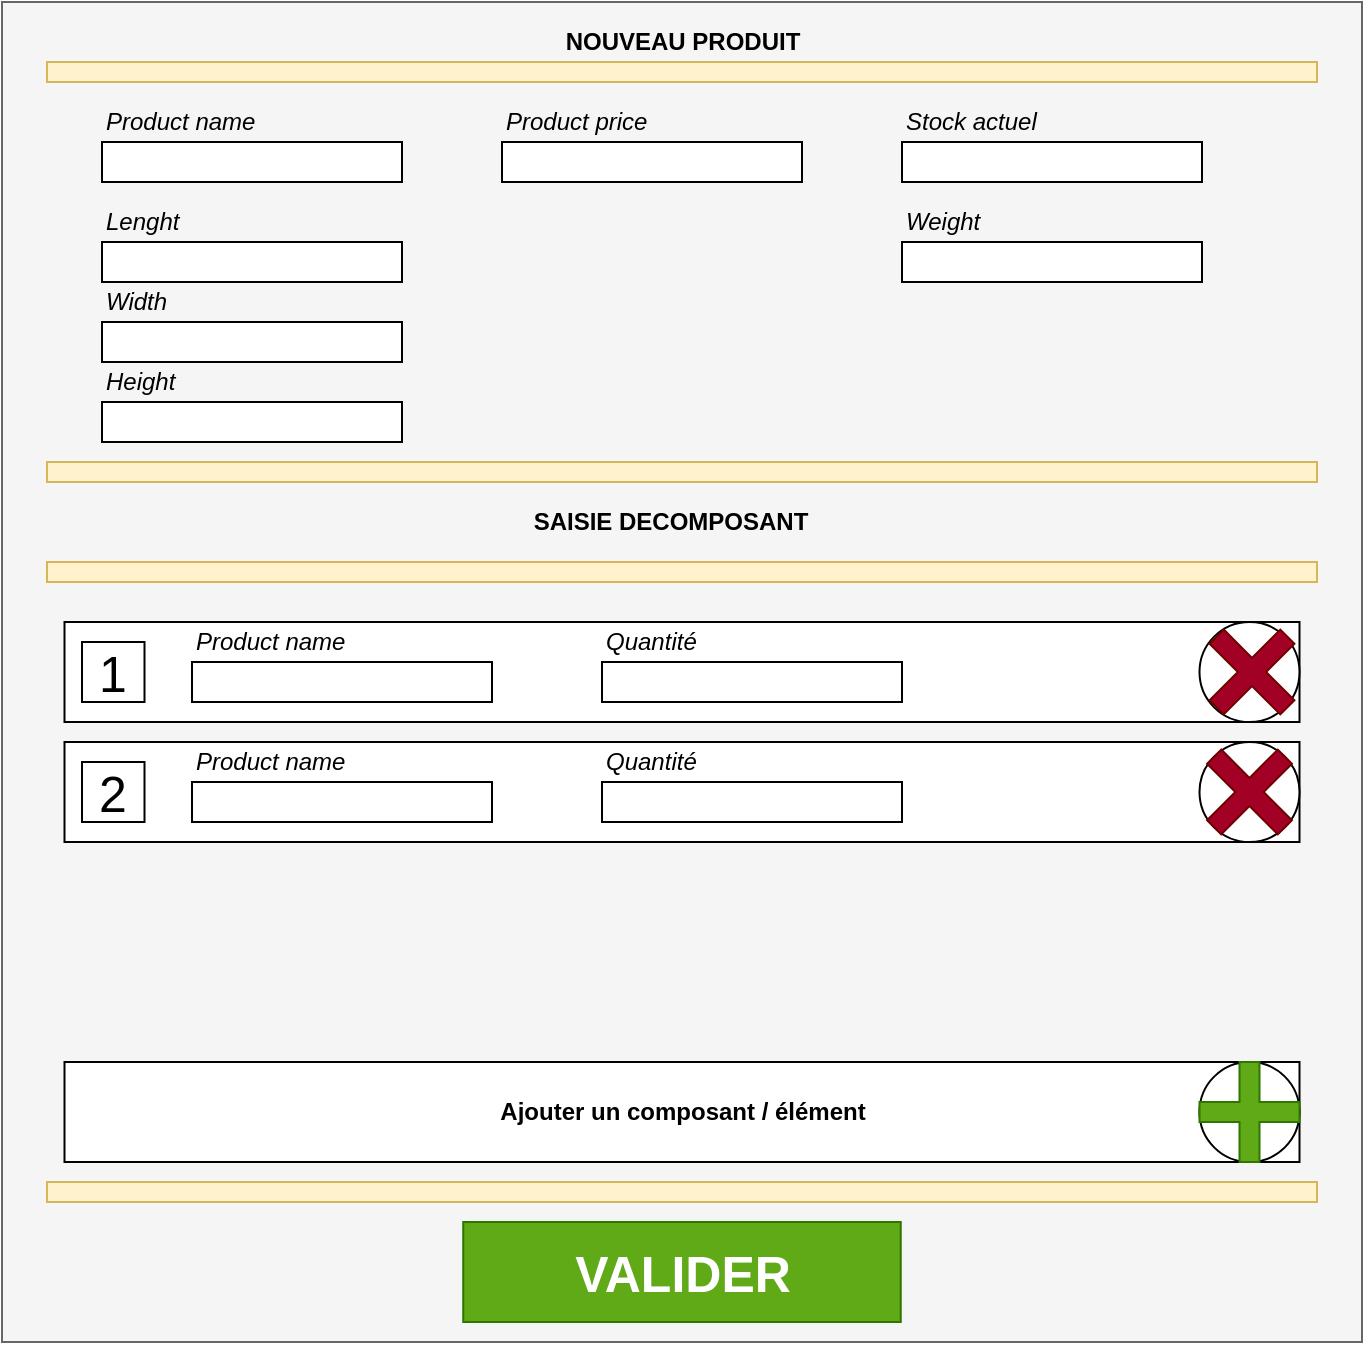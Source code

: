 <mxfile version="15.8.6" type="github">
  <diagram id="sFk4DHgZ517E8RvEYQjs" name="Page-1">
    <mxGraphModel dx="1483" dy="806" grid="1" gridSize="10" guides="1" tooltips="1" connect="1" arrows="1" fold="1" page="1" pageScale="1" pageWidth="827" pageHeight="1169" math="0" shadow="0">
      <root>
        <mxCell id="0" />
        <mxCell id="1" parent="0" />
        <mxCell id="UIn7VJA0xB-8X-Yz1GyW-1" value="" style="rounded=0;whiteSpace=wrap;html=1;fillColor=#f5f5f5;fontColor=#333333;strokeColor=#666666;" vertex="1" parent="1">
          <mxGeometry x="80" y="60" width="680" height="670" as="geometry" />
        </mxCell>
        <mxCell id="UIn7VJA0xB-8X-Yz1GyW-2" value="" style="rounded=0;whiteSpace=wrap;html=1;" vertex="1" parent="1">
          <mxGeometry x="530" y="130" width="150" height="20" as="geometry" />
        </mxCell>
        <mxCell id="UIn7VJA0xB-8X-Yz1GyW-3" value="Stock actuel" style="text;html=1;align=left;verticalAlign=middle;resizable=0;points=[];autosize=1;strokeColor=none;fillColor=none;fontStyle=2" vertex="1" parent="1">
          <mxGeometry x="530" y="110" width="80" height="20" as="geometry" />
        </mxCell>
        <mxCell id="UIn7VJA0xB-8X-Yz1GyW-4" value="Lenght" style="text;html=1;align=left;verticalAlign=middle;resizable=0;points=[];autosize=1;strokeColor=none;fillColor=none;fontStyle=2" vertex="1" parent="1">
          <mxGeometry x="130" y="160" width="50" height="20" as="geometry" />
        </mxCell>
        <mxCell id="UIn7VJA0xB-8X-Yz1GyW-6" value="" style="rounded=0;whiteSpace=wrap;html=1;" vertex="1" parent="1">
          <mxGeometry x="130" y="260" width="150" height="20" as="geometry" />
        </mxCell>
        <mxCell id="UIn7VJA0xB-8X-Yz1GyW-9" value="" style="rounded=0;whiteSpace=wrap;html=1;" vertex="1" parent="1">
          <mxGeometry x="130" y="180" width="150" height="20" as="geometry" />
        </mxCell>
        <mxCell id="UIn7VJA0xB-8X-Yz1GyW-11" value="Width" style="text;html=1;align=left;verticalAlign=middle;resizable=0;points=[];autosize=1;strokeColor=none;fillColor=none;fontStyle=2" vertex="1" parent="1">
          <mxGeometry x="130" y="200" width="50" height="20" as="geometry" />
        </mxCell>
        <mxCell id="UIn7VJA0xB-8X-Yz1GyW-12" value="" style="rounded=0;whiteSpace=wrap;html=1;" vertex="1" parent="1">
          <mxGeometry x="130" y="220" width="150" height="20" as="geometry" />
        </mxCell>
        <mxCell id="UIn7VJA0xB-8X-Yz1GyW-13" value="Height" style="text;html=1;align=left;verticalAlign=middle;resizable=0;points=[];autosize=1;strokeColor=none;fillColor=none;fontStyle=2" vertex="1" parent="1">
          <mxGeometry x="130" y="240" width="50" height="20" as="geometry" />
        </mxCell>
        <mxCell id="UIn7VJA0xB-8X-Yz1GyW-15" value="" style="rounded=0;whiteSpace=wrap;html=1;" vertex="1" parent="1">
          <mxGeometry x="530" y="180" width="150" height="20" as="geometry" />
        </mxCell>
        <mxCell id="UIn7VJA0xB-8X-Yz1GyW-17" value="Weight" style="text;html=1;align=left;verticalAlign=middle;resizable=0;points=[];autosize=1;strokeColor=none;fillColor=none;fontStyle=2" vertex="1" parent="1">
          <mxGeometry x="530" y="160" width="50" height="20" as="geometry" />
        </mxCell>
        <mxCell id="UIn7VJA0xB-8X-Yz1GyW-18" value="Product name" style="text;html=1;align=left;verticalAlign=middle;resizable=0;points=[];autosize=1;strokeColor=none;fillColor=none;fontStyle=2" vertex="1" parent="1">
          <mxGeometry x="130" y="110" width="90" height="20" as="geometry" />
        </mxCell>
        <mxCell id="UIn7VJA0xB-8X-Yz1GyW-19" value="" style="rounded=0;whiteSpace=wrap;html=1;" vertex="1" parent="1">
          <mxGeometry x="130" y="130" width="150" height="20" as="geometry" />
        </mxCell>
        <mxCell id="UIn7VJA0xB-8X-Yz1GyW-20" value="Product price" style="text;html=1;align=left;verticalAlign=middle;resizable=0;points=[];autosize=1;strokeColor=none;fillColor=none;fontStyle=2" vertex="1" parent="1">
          <mxGeometry x="330" y="110" width="90" height="20" as="geometry" />
        </mxCell>
        <mxCell id="UIn7VJA0xB-8X-Yz1GyW-21" value="" style="rounded=0;whiteSpace=wrap;html=1;" vertex="1" parent="1">
          <mxGeometry x="330" y="130" width="150" height="20" as="geometry" />
        </mxCell>
        <mxCell id="UIn7VJA0xB-8X-Yz1GyW-26" value="" style="rounded=0;whiteSpace=wrap;html=1;fillColor=#fff2cc;strokeColor=#d6b656;" vertex="1" parent="1">
          <mxGeometry x="102.5" y="90" width="635" height="10" as="geometry" />
        </mxCell>
        <mxCell id="UIn7VJA0xB-8X-Yz1GyW-27" value="&lt;div&gt;NOUVEAU PRODUIT&lt;br&gt;&lt;/div&gt;" style="text;html=1;align=center;verticalAlign=middle;resizable=0;points=[];autosize=1;strokeColor=none;fillColor=none;fontStyle=1" vertex="1" parent="1">
          <mxGeometry x="355" y="70" width="130" height="20" as="geometry" />
        </mxCell>
        <mxCell id="UIn7VJA0xB-8X-Yz1GyW-29" value="" style="rounded=0;whiteSpace=wrap;html=1;fillColor=#fff2cc;strokeColor=#d6b656;" vertex="1" parent="1">
          <mxGeometry x="102.5" y="290" width="635" height="10" as="geometry" />
        </mxCell>
        <mxCell id="UIn7VJA0xB-8X-Yz1GyW-30" value="" style="rounded=0;whiteSpace=wrap;html=1;fillColor=#fff2cc;strokeColor=#d6b656;" vertex="1" parent="1">
          <mxGeometry x="102.5" y="340" width="635" height="10" as="geometry" />
        </mxCell>
        <mxCell id="UIn7VJA0xB-8X-Yz1GyW-31" value="SAISIE DECOMPOSANT" style="text;html=1;align=center;verticalAlign=middle;resizable=0;points=[];autosize=1;strokeColor=none;fillColor=none;fontStyle=1" vertex="1" parent="1">
          <mxGeometry x="339" y="310" width="150" height="20" as="geometry" />
        </mxCell>
        <mxCell id="UIn7VJA0xB-8X-Yz1GyW-32" value="" style="rounded=0;whiteSpace=wrap;html=1;fillColor=#fff2cc;strokeColor=#d6b656;" vertex="1" parent="1">
          <mxGeometry x="102.5" y="650" width="635" height="10" as="geometry" />
        </mxCell>
        <mxCell id="UIn7VJA0xB-8X-Yz1GyW-33" value="" style="rounded=0;whiteSpace=wrap;html=1;" vertex="1" parent="1">
          <mxGeometry x="111.25" y="590" width="617.5" height="50" as="geometry" />
        </mxCell>
        <mxCell id="UIn7VJA0xB-8X-Yz1GyW-34" value="" style="ellipse;whiteSpace=wrap;html=1;aspect=fixed;" vertex="1" parent="1">
          <mxGeometry x="678.75" y="590" width="50" height="50" as="geometry" />
        </mxCell>
        <mxCell id="UIn7VJA0xB-8X-Yz1GyW-36" value="" style="shape=cross;whiteSpace=wrap;html=1;fillColor=#60a917;strokeColor=#2D7600;fontColor=#ffffff;" vertex="1" parent="1">
          <mxGeometry x="678.75" y="590" width="50" height="50" as="geometry" />
        </mxCell>
        <mxCell id="UIn7VJA0xB-8X-Yz1GyW-37" value="Ajouter un composant / élément" style="text;html=1;align=center;verticalAlign=middle;resizable=0;points=[];autosize=1;strokeColor=none;fillColor=none;fontStyle=1" vertex="1" parent="1">
          <mxGeometry x="325" y="605" width="190" height="20" as="geometry" />
        </mxCell>
        <mxCell id="UIn7VJA0xB-8X-Yz1GyW-38" value="" style="rounded=0;whiteSpace=wrap;html=1;" vertex="1" parent="1">
          <mxGeometry x="111.25" y="370" width="617.5" height="50" as="geometry" />
        </mxCell>
        <mxCell id="UIn7VJA0xB-8X-Yz1GyW-39" value="" style="rounded=0;whiteSpace=wrap;html=1;" vertex="1" parent="1">
          <mxGeometry x="175" y="390" width="150" height="20" as="geometry" />
        </mxCell>
        <mxCell id="UIn7VJA0xB-8X-Yz1GyW-40" value="Product name" style="text;html=1;align=left;verticalAlign=middle;resizable=0;points=[];autosize=1;strokeColor=none;fillColor=none;fontStyle=2" vertex="1" parent="1">
          <mxGeometry x="175" y="370" width="90" height="20" as="geometry" />
        </mxCell>
        <mxCell id="UIn7VJA0xB-8X-Yz1GyW-41" value="1" style="rounded=0;whiteSpace=wrap;html=1;fontSize=25;" vertex="1" parent="1">
          <mxGeometry x="120" y="380" width="31.25" height="30" as="geometry" />
        </mxCell>
        <mxCell id="UIn7VJA0xB-8X-Yz1GyW-42" value="" style="rounded=0;whiteSpace=wrap;html=1;" vertex="1" parent="1">
          <mxGeometry x="111.25" y="430" width="617.5" height="50" as="geometry" />
        </mxCell>
        <mxCell id="UIn7VJA0xB-8X-Yz1GyW-43" value="" style="rounded=0;whiteSpace=wrap;html=1;" vertex="1" parent="1">
          <mxGeometry x="175" y="450" width="150" height="20" as="geometry" />
        </mxCell>
        <mxCell id="UIn7VJA0xB-8X-Yz1GyW-44" value="Product name" style="text;html=1;align=left;verticalAlign=middle;resizable=0;points=[];autosize=1;strokeColor=none;fillColor=none;fontStyle=2" vertex="1" parent="1">
          <mxGeometry x="175" y="430" width="90" height="20" as="geometry" />
        </mxCell>
        <mxCell id="UIn7VJA0xB-8X-Yz1GyW-45" value="2" style="rounded=0;whiteSpace=wrap;html=1;fontSize=25;" vertex="1" parent="1">
          <mxGeometry x="120" y="440" width="31.25" height="30" as="geometry" />
        </mxCell>
        <mxCell id="UIn7VJA0xB-8X-Yz1GyW-46" value="" style="rounded=0;whiteSpace=wrap;html=1;" vertex="1" parent="1">
          <mxGeometry x="380" y="390" width="150" height="20" as="geometry" />
        </mxCell>
        <mxCell id="UIn7VJA0xB-8X-Yz1GyW-47" value="Quantité" style="text;html=1;align=left;verticalAlign=middle;resizable=0;points=[];autosize=1;strokeColor=none;fillColor=none;fontStyle=2" vertex="1" parent="1">
          <mxGeometry x="380" y="370" width="60" height="20" as="geometry" />
        </mxCell>
        <mxCell id="UIn7VJA0xB-8X-Yz1GyW-49" value="" style="rounded=0;whiteSpace=wrap;html=1;" vertex="1" parent="1">
          <mxGeometry x="380" y="450" width="150" height="20" as="geometry" />
        </mxCell>
        <mxCell id="UIn7VJA0xB-8X-Yz1GyW-50" value="Quantité" style="text;html=1;align=left;verticalAlign=middle;resizable=0;points=[];autosize=1;strokeColor=none;fillColor=none;fontStyle=2" vertex="1" parent="1">
          <mxGeometry x="380" y="430" width="60" height="20" as="geometry" />
        </mxCell>
        <mxCell id="UIn7VJA0xB-8X-Yz1GyW-52" value="&lt;font style=&quot;font-size: 25px&quot;&gt;&lt;b&gt;VALIDER&lt;/b&gt;&lt;/font&gt;" style="rounded=0;whiteSpace=wrap;html=1;fillColor=#60a917;fontColor=#ffffff;strokeColor=#2D7600;" vertex="1" parent="1">
          <mxGeometry x="310.62" y="670" width="218.75" height="50" as="geometry" />
        </mxCell>
        <mxCell id="UIn7VJA0xB-8X-Yz1GyW-53" value="" style="ellipse;whiteSpace=wrap;html=1;aspect=fixed;" vertex="1" parent="1">
          <mxGeometry x="678.75" y="370" width="50" height="50" as="geometry" />
        </mxCell>
        <mxCell id="UIn7VJA0xB-8X-Yz1GyW-55" value="" style="ellipse;whiteSpace=wrap;html=1;aspect=fixed;" vertex="1" parent="1">
          <mxGeometry x="678.75" y="430" width="50" height="50" as="geometry" />
        </mxCell>
        <mxCell id="UIn7VJA0xB-8X-Yz1GyW-56" value="" style="shape=cross;whiteSpace=wrap;html=1;fillColor=#a20025;strokeColor=#6F0000;fontColor=#ffffff;rotation=45;" vertex="1" parent="1">
          <mxGeometry x="678.75" y="430" width="50" height="50" as="geometry" />
        </mxCell>
        <mxCell id="UIn7VJA0xB-8X-Yz1GyW-57" value="" style="shape=cross;whiteSpace=wrap;html=1;fillColor=#a20025;strokeColor=#6F0000;fontColor=#ffffff;rotation=45;" vertex="1" parent="1">
          <mxGeometry x="680" y="370" width="50" height="50" as="geometry" />
        </mxCell>
      </root>
    </mxGraphModel>
  </diagram>
</mxfile>
